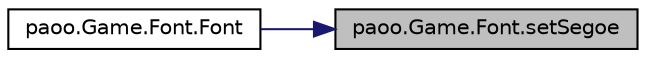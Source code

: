 digraph "paoo.Game.Font.setSegoe"
{
 // LATEX_PDF_SIZE
  edge [fontname="Helvetica",fontsize="10",labelfontname="Helvetica",labelfontsize="10"];
  node [fontname="Helvetica",fontsize="10",shape=record];
  rankdir="RL";
  Node20 [label="paoo.Game.Font.setSegoe",height=0.2,width=0.4,color="black", fillcolor="grey75", style="filled", fontcolor="black",tooltip=" "];
  Node20 -> Node21 [dir="back",color="midnightblue",fontsize="10",style="solid",fontname="Helvetica"];
  Node21 [label="paoo.Game.Font.Font",height=0.2,width=0.4,color="black", fillcolor="white", style="filled",URL="$classpaoo_1_1_game_1_1_font.html#a4fc1480403b6b9cd037cc0586ad551ec",tooltip=" "];
}
